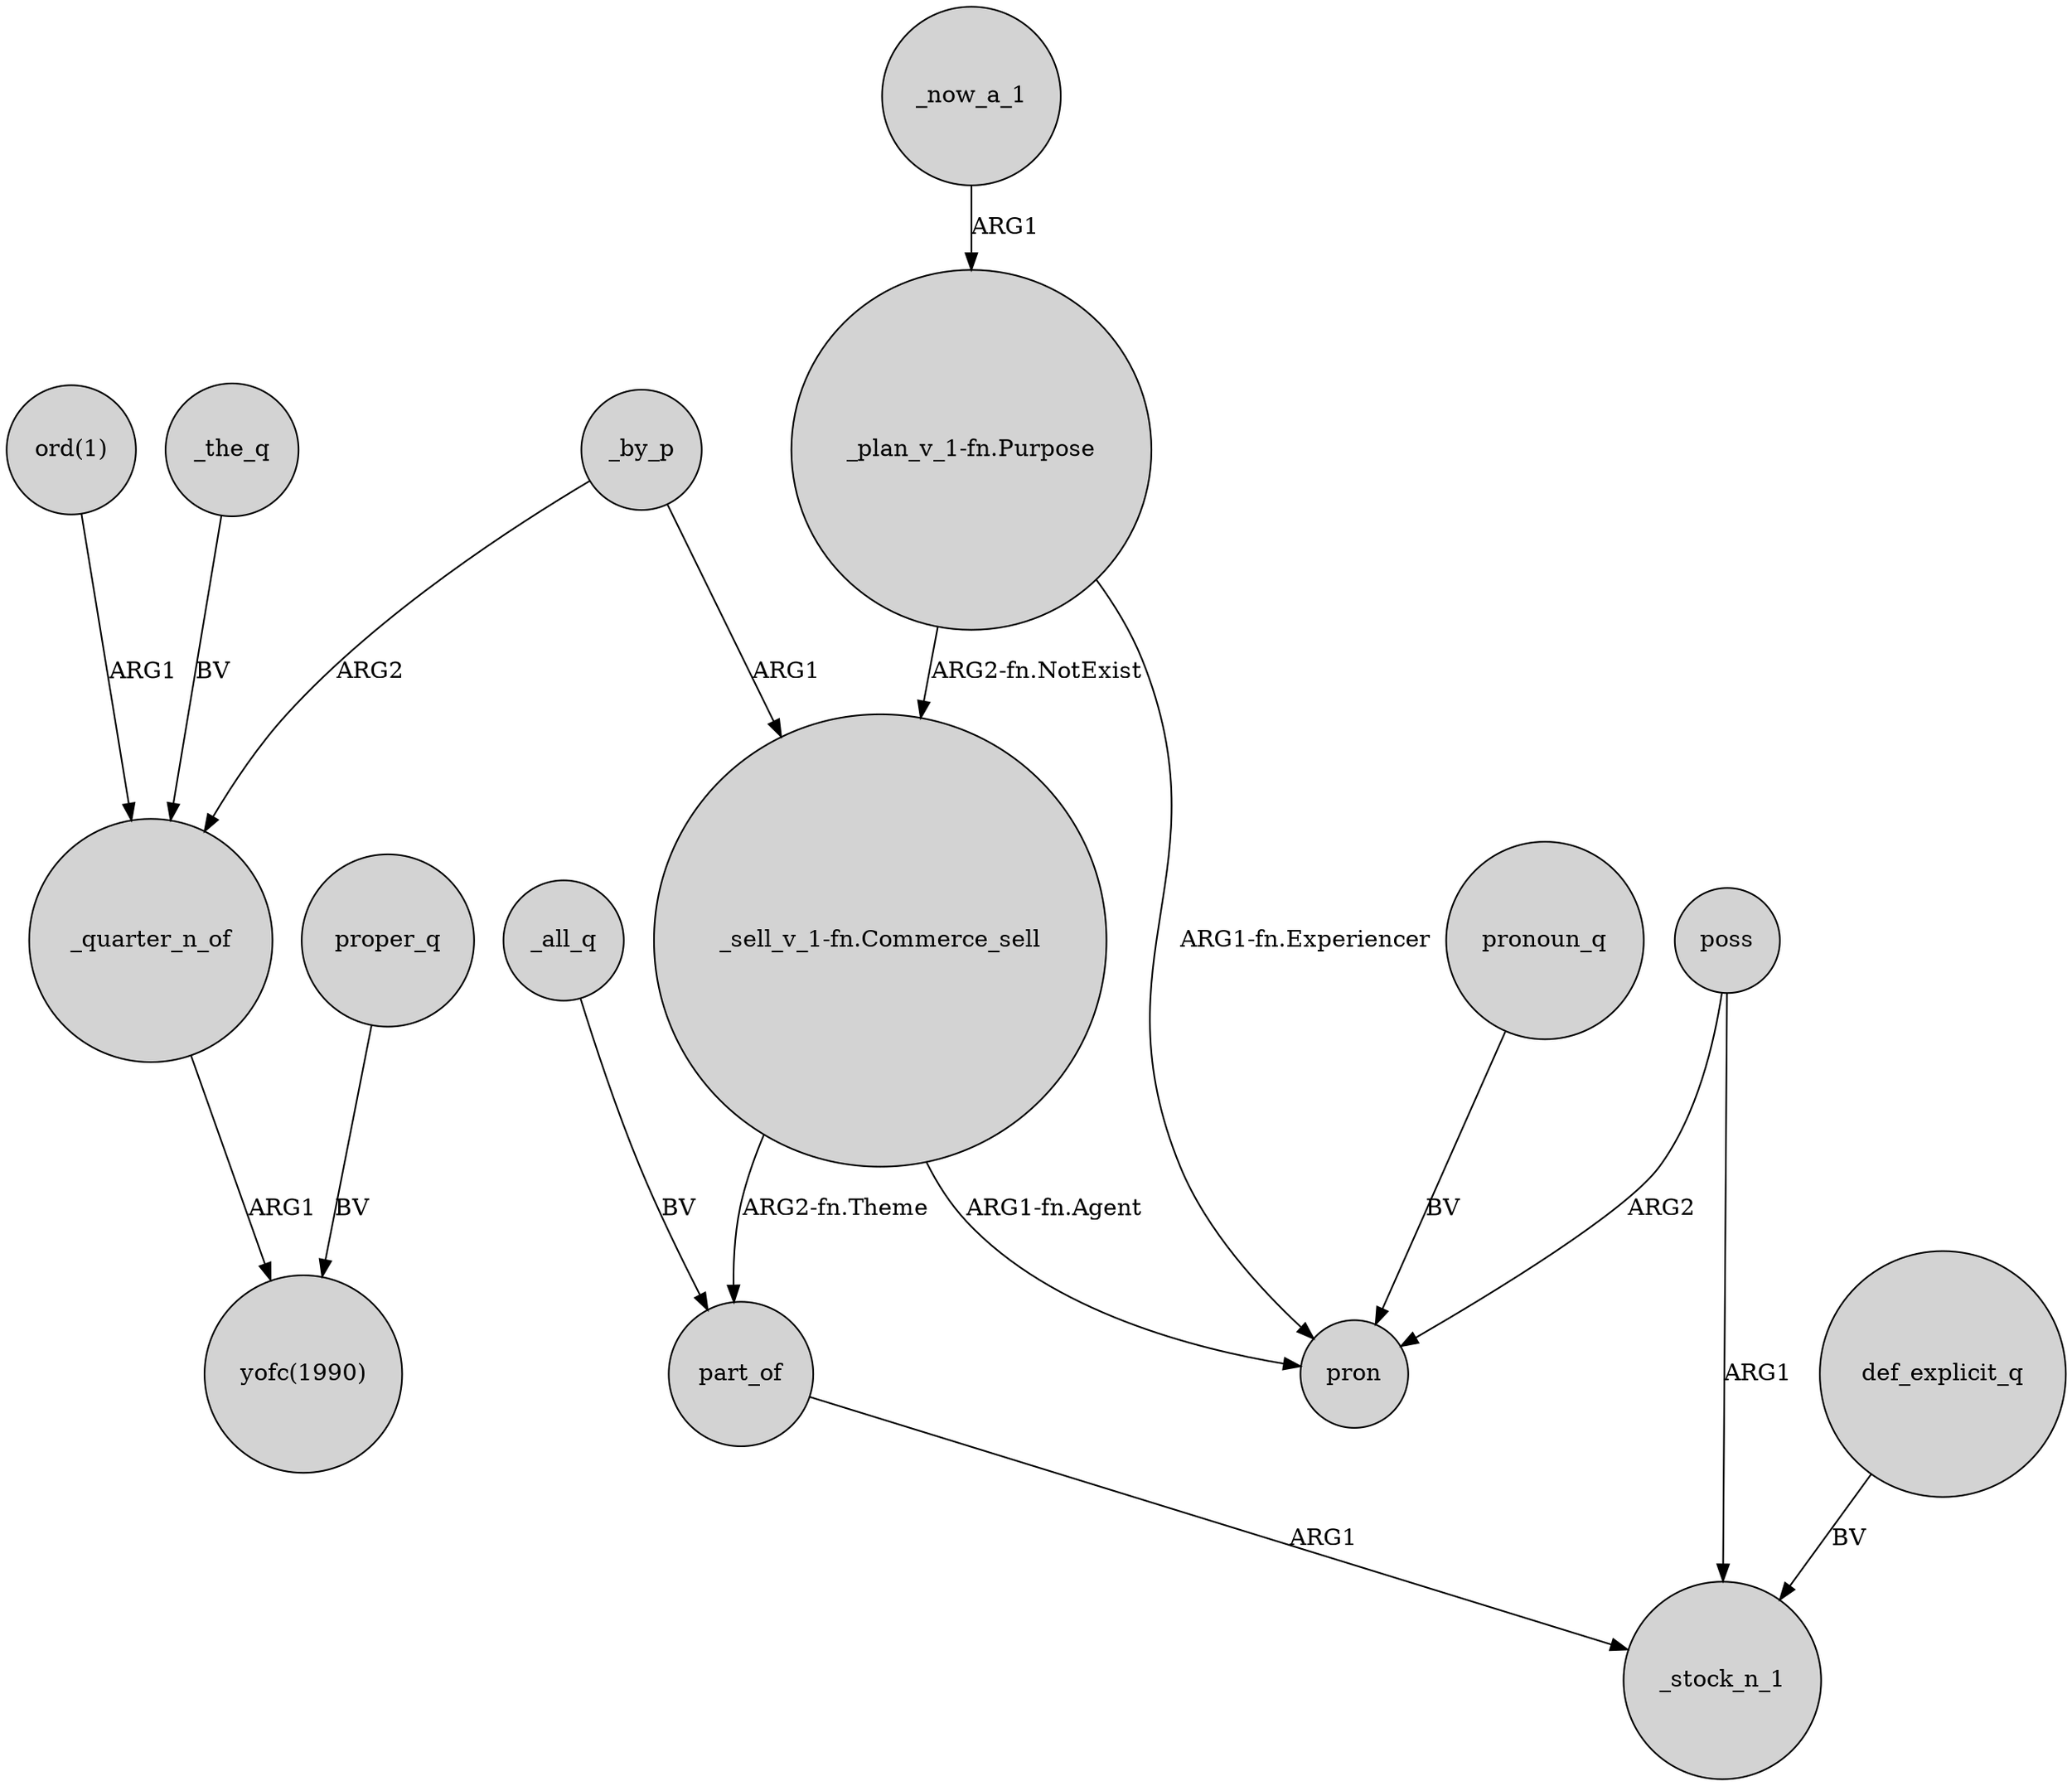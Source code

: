 digraph {
	node [shape=circle style=filled]
	_quarter_n_of -> "yofc(1990)" [label=ARG1]
	"ord(1)" -> _quarter_n_of [label=ARG1]
	"_sell_v_1-fn.Commerce_sell" -> pron [label="ARG1-fn.Agent"]
	_now_a_1 -> "_plan_v_1-fn.Purpose" [label=ARG1]
	_all_q -> part_of [label=BV]
	part_of -> _stock_n_1 [label=ARG1]
	def_explicit_q -> _stock_n_1 [label=BV]
	poss -> pron [label=ARG2]
	_by_p -> "_sell_v_1-fn.Commerce_sell" [label=ARG1]
	_by_p -> _quarter_n_of [label=ARG2]
	"_sell_v_1-fn.Commerce_sell" -> part_of [label="ARG2-fn.Theme"]
	proper_q -> "yofc(1990)" [label=BV]
	"_plan_v_1-fn.Purpose" -> "_sell_v_1-fn.Commerce_sell" [label="ARG2-fn.NotExist"]
	_the_q -> _quarter_n_of [label=BV]
	poss -> _stock_n_1 [label=ARG1]
	"_plan_v_1-fn.Purpose" -> pron [label="ARG1-fn.Experiencer"]
	pronoun_q -> pron [label=BV]
}
